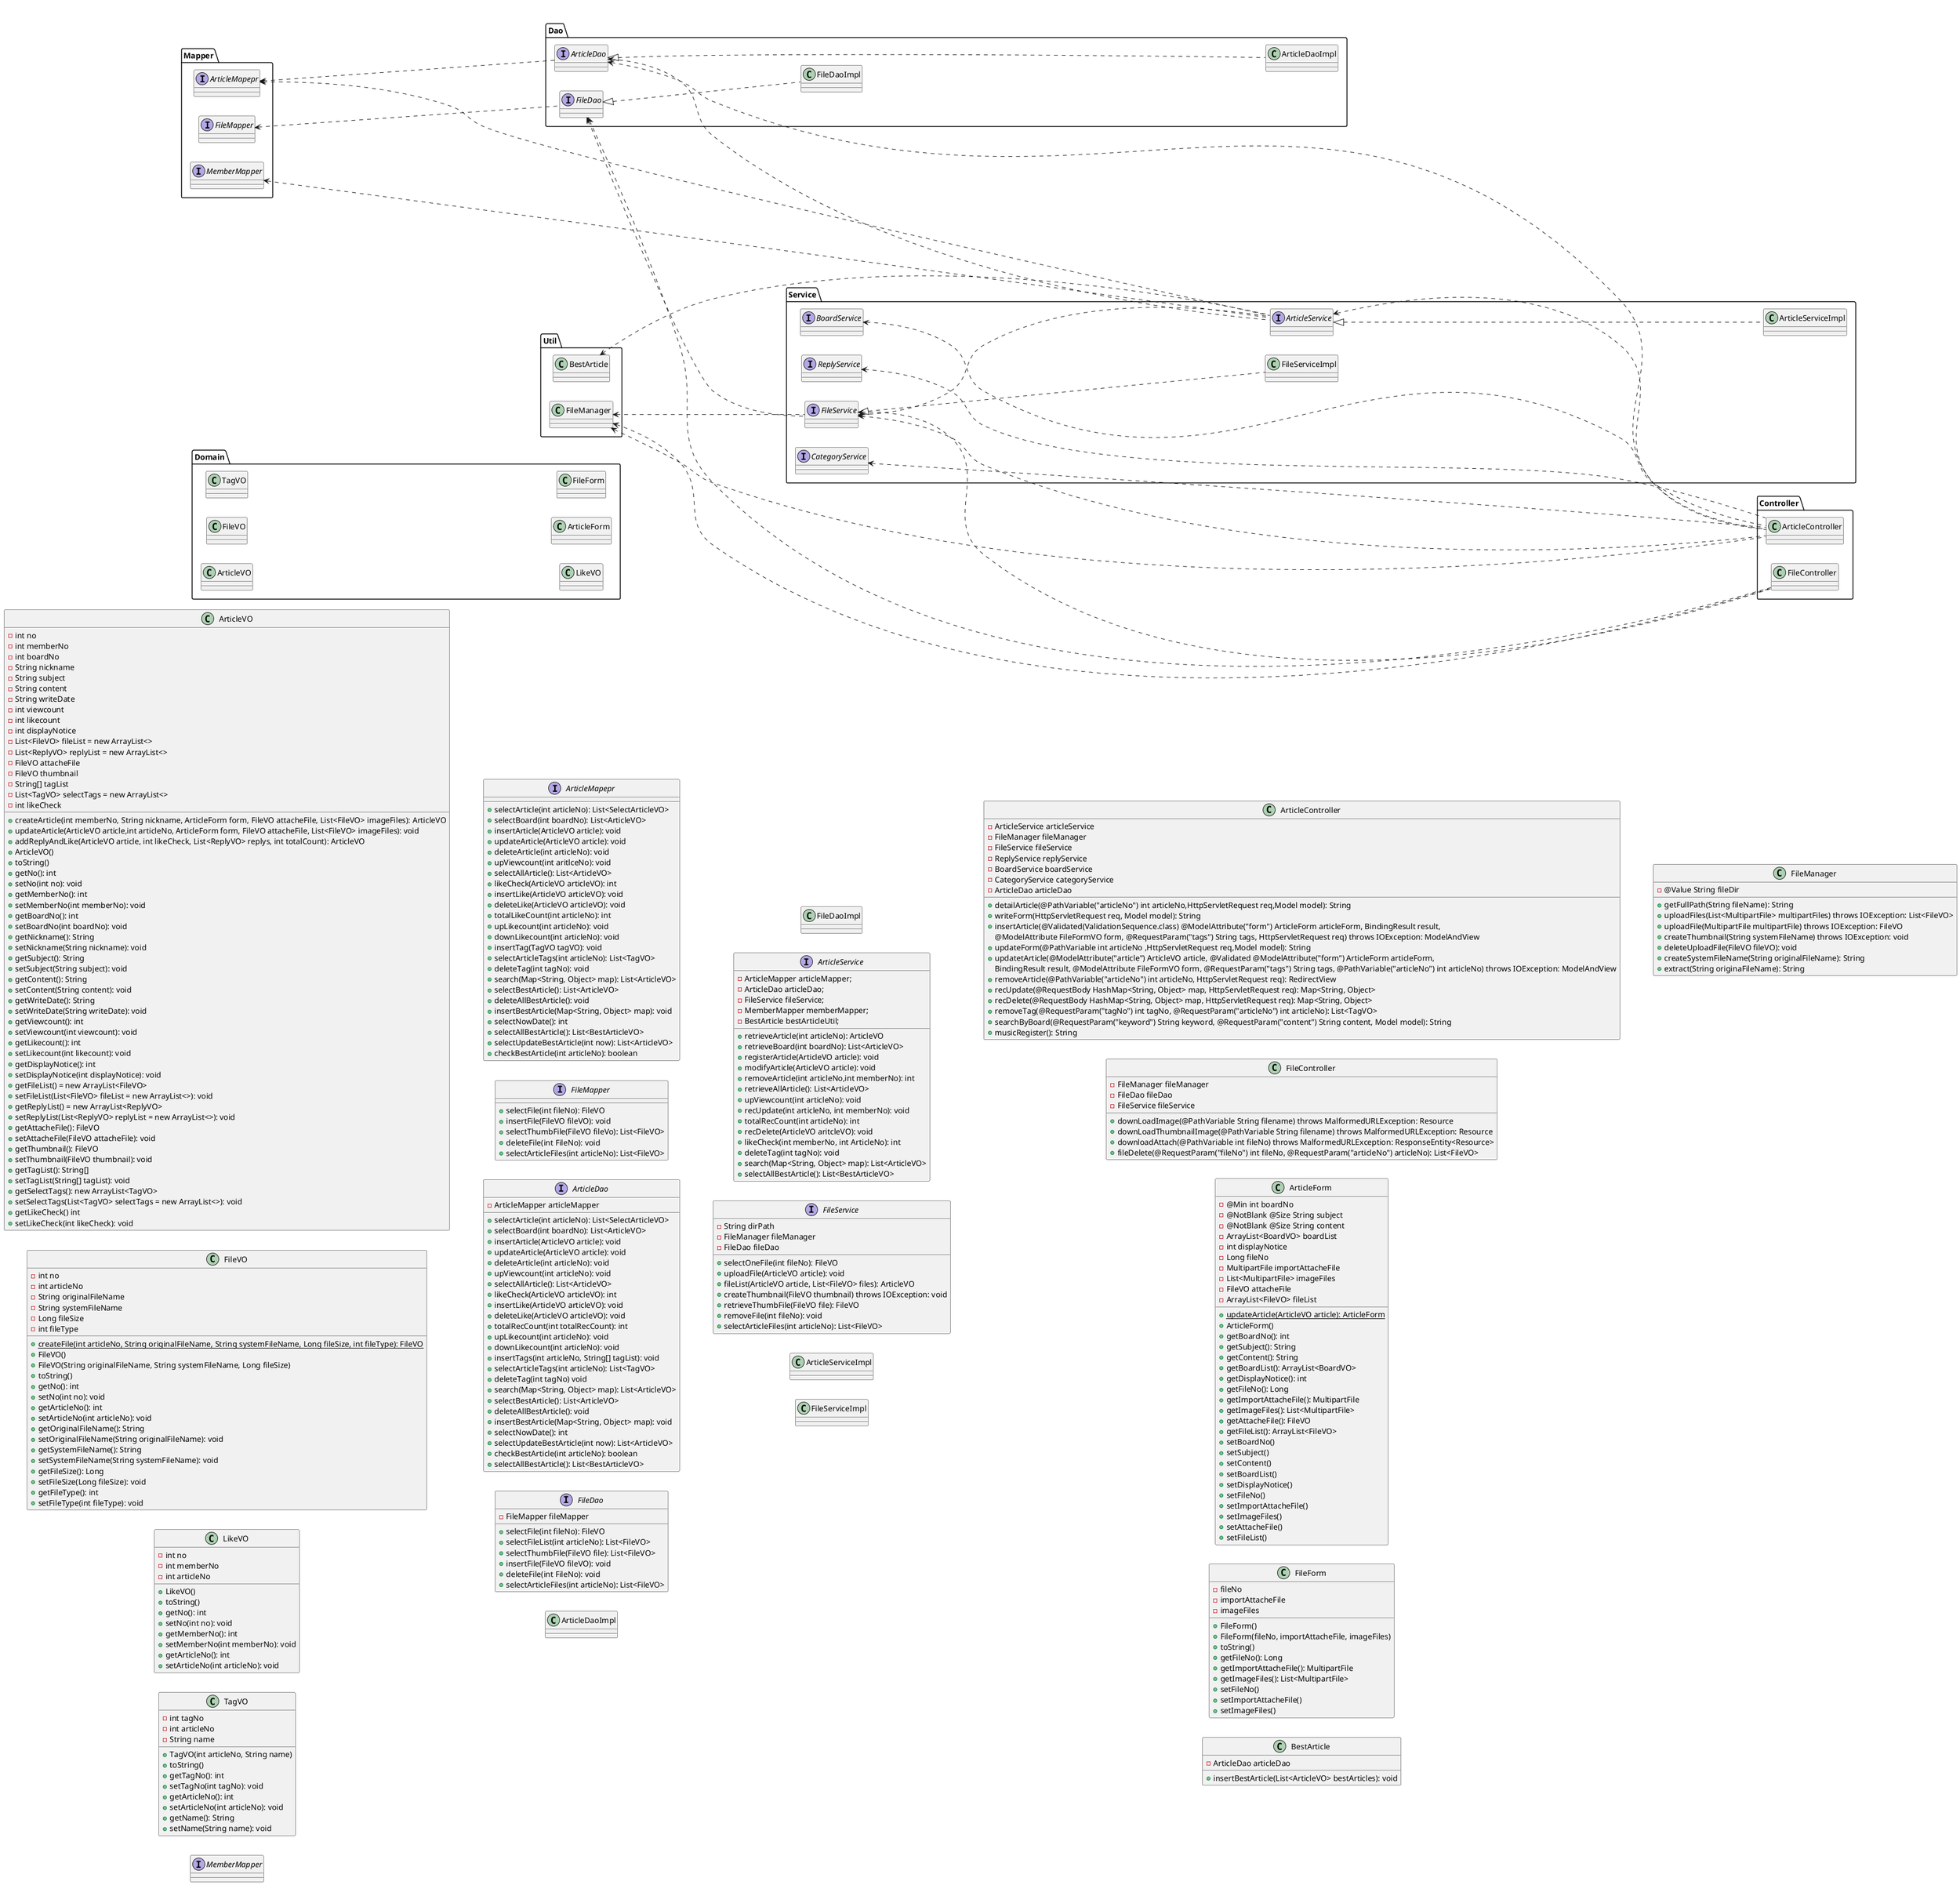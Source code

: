 @startuml
'https://plantuml.com/class-diagram
left to right direction

package "Domain"{
    class ArticleVO
    class FileVO
    class TagVO
    class LikeVO
    class ArticleForm
    class FileForm
}


package "Controller"{
    class ArticleController
    class FileController

}

package "Service"{
    interface ArticleService
    class ArticleServiceImpl
    interface FileService
    class FileServiceImpl
    interface BoardService
    interface ReplyService
    interface CategoryService
}

package "Dao"{
    interface ArticleDao
    class ArticleDaoImpl
    interface FileDao
    class FileDaoImpl
}

package "Mapper"{
   interface ArticleMapepr
   interface FileMapper
   interface MemberMapper
}

package "Util"{
    class FileManager
    class BestArticle
}

ArticleDao <|... ArticleDaoImpl
FileDao <|.. FileDaoImpl

ArticleService <|.. ArticleServiceImpl
FileService <|.. FileServiceImpl

ArticleMapepr <.. ArticleDao
ArticleMapepr <.. ArticleService
MemberMapper <.. ArticleService
FileMapper <.. FileDao

ArticleDao <.. ArticleService
FileService <.. ArticleService
BestArticle <.. ArticleService

FileDao <.. FileService
FileManager <.. FileService

ArticleService <.. ArticleController
FileManager <.. ArticleController
FileService <.. ArticleController
ReplyService <.. ArticleController
BoardService <.. ArticleController
CategoryService <.. ArticleController
ArticleDao <.. ArticleController

FileManager <.. FileController
FileDao <.. FileController
FileService <.. FileController


class ArticleVO{
- int no
- int memberNo
- int boardNo
- String nickname
- String subject
- String content
- String writeDate
- int viewcount
- int likecount
- int displayNotice
- List<FileVO> fileList = new ArrayList<>
- List<ReplyVO> replyList = new ArrayList<>
- FileVO attacheFile
- FileVO thumbnail
- String[] tagList
- List<TagVO> selectTags = new ArrayList<>
- int likeCheck

+ createArticle(int memberNo, String nickname, ArticleForm form, FileVO attacheFile, List<FileVO> imageFiles): ArticleVO
+ updateArticle(ArticleVO article,int articleNo, ArticleForm form, FileVO attacheFile, List<FileVO> imageFiles): void
+ addReplyAndLike(ArticleVO article, int likeCheck, List<ReplyVO> replys, int totalCount): ArticleVO
+ ArticleVO()
+ toString()
+ getNo(): int
+ setNo(int no): void
+ getMemberNo(): int
+ setMemberNo(int memberNo): void
+ getBoardNo(): int
+ setBoardNo(int boardNo): void
+ getNickname(): String
+ setNickname(String nickname): void
+ getSubject(): String
+ setSubject(String subject): void
+ getContent(): String
+ setContent(String content): void
+ getWriteDate(): String
+ setWriteDate(String writeDate): void
+ getViewcount(): int
+ setViewcount(int viewcount): void
+ getLikecount(): int
+ setLikecount(int likecount): void
+ getDisplayNotice(): int
+ setDisplayNotice(int displayNotice): void
+ getFileList() = new ArrayList<FileVO>
+ setFileList(List<FileVO> fileList = new ArrayList<>): void
+ getReplyList() = new ArrayList<ReplyVO>
+ setReplyList(List<ReplyVO> replyList = new ArrayList<>): void
+ getAttacheFile(): FileVO
+ setAttacheFile(FileVO attacheFile): void
+ getThumbnail(): FileVO
+ setThumbnail(FileVO thumbnail): void
+ getTagList(): String[]
+ setTagList(String[] tagList): void
+ getSelectTags(): new ArrayList<TagVO>
+ setSelectTags(List<TagVO> selectTags = new ArrayList<>): void
+ getLikeCheck() int
+ setLikeCheck(int likeCheck): void
}

class FileVO{
- int no
- int articleNo
- String originalFileName
- String systemFileName
- Long fileSize
- int fileType

+ {static} createFile(int articleNo, String originalFileName, String systemFileName, Long fileSize, int fileType): FileVO
+ FileVO()
+ FileVO(String originalFileName, String systemFileName, Long fileSize)
+ toString()
+ getNo(): int
+ setNo(int no): void
+ getArticleNo(): int
+ setArticleNo(int articleNo): void
+ getOriginalFileName(): String
+ setOriginalFileName(String originalFileName): void
+ getSystemFileName(): String
+ setSystemFileName(String systemFileName): void
+ getFileSize(): Long
+ setFileSize(Long fileSize): void
+ getFileType(): int
+ setFileType(int fileType): void
}

class LikeVO{
- int no
- int memberNo
- int articleNo

+ LikeVO()
+ toString()
+ getNo(): int
+ setNo(int no): void
+ getMemberNo(): int
+ setMemberNo(int memberNo): void
+ getArticleNo(): int
+ setArticleNo(int articleNo): void
}

class TagVO{
- int tagNo
- int articleNo
- String name

+ TagVO(int articleNo, String name)
+ toString()
+ getTagNo(): int
+ setTagNo(int tagNo): void
+ getArticleNo(): int
+ setArticleNo(int articleNo): void
+ getName(): String
+ setName(String name): void
}



interface MemberMapper{}

interface ArticleMapepr{
+ selectArticle(int articleNo): List<SelectArticleVO>
+ selectBoard(int boardNo): List<ArticleVO>
+ insertArticle(ArticleVO article): void
+ updateArticle(ArticleVO article): void
+ deleteArticle(int articleNo): void
+ upViewcount(int aritlceNo): void
+ selectAllArticle(): List<ArticleVO>
+ likeCheck(ArticleVO articleVO): int
+ insertLike(ArticleVO articleVO): void
+ deleteLike(ArticleVO articleVO): void
+ totalLikeCount(int articleNo): int
+ upLikecount(int articleNo): void
+ downLikecount(int articleNo): void
+ insertTag(TagVO tagVO): void
+ selectArticleTags(int articleNo): List<TagVO>
+ deleteTag(int tagNo): void
+ search(Map<String, Object> map): List<ArticleVO>
+ selectBestArticle(): List<ArticleVO>
+ deleteAllBestArticle(): void
+ insertBestArticle(Map<String, Object> map): void
+ selectNowDate(): int
+ selectAllBestArticle(): List<BestArticleVO>
+ selectUpdateBestArticle(int now): List<ArticleVO>
+ checkBestArticle(int articleNo): boolean
}

interface FileMapper{
+ selectFile(int fileNo): FileVO
+ insertFile(FileVO fileVO): void
+ selectThumbFile(FileVO fileVo): List<FileVO>
+ deleteFile(int FileNo): void
+ selectArticleFiles(int articleNo): List<FileVO>
}




interface ArticleDao{
- ArticleMapper articleMapper

+ selectArticle(int articleNo): List<SelectArticleVO>
+ selectBoard(int boardNo): List<ArticleVO>
+ insertArticle(ArticleVO article): void
+ updateArticle(ArticleVO article): void
+ deleteArticle(int articleNo): void
+ upViewcount(int articleNo): void
+ selectAllArticle(): List<ArticleVO>
+ likeCheck(ArticleVO articleVO): int
+ insertLike(ArticleVO articleVO): void
+ deleteLike(ArticleVO articleVO): void
+ totalRecCount(int totalRecCount): int
+ upLikecount(int articleNo): void
+ downLikecount(int articleNo): void
+ insertTags(int articleNo, String[] tagList): void
+ selectArticleTags(int articleNo): List<TagVO>
+ deleteTag(int tagNo) void
+ search(Map<String, Object> map): List<ArticleVO>
+ selectBestArticle(): List<ArticleVO>
+ deleteAllBestArticle(): void
+ insertBestArticle(Map<String, Object> map): void
+ selectNowDate(): int
+ selectUpdateBestArticle(int now): List<ArticleVO>
+ checkBestArticle(int articleNo): boolean
+ selectAllBestArticle(): List<BestArticleVO>
}



interface FileDao{
- FileMapper fileMapper

+ selectFile(int fileNo): FileVO
+ selectFileList(int articleNo): List<FileVO>
+ selectThumbFile(FileVO file): List<FileVO>
+ insertFile(FileVO fileVO): void
+ deleteFile(int FileNo): void
+ selectArticleFiles(int articleNo): List<FileVO>
}

class ArticleDaoImpl
class FileDaoImpl

interface ArticleService{
- ArticleMapper articleMapper;
- ArticleDao articleDao;
- FileService fileService;
- MemberMapper memberMapper;
- BestArticle bestArticleUtil;

+ retrieveArticle(int articleNo): ArticleVO
+ retrieveBoard(int boardNo): List<ArticleVO>
+ registerArticle(ArticleVO article): void
+ modifyArticle(ArticleVO article): void
+ removeArticle(int articleNo,int memberNo): int
+ retrieveAllArticle(): List<ArticleVO>
+ upViewcount(int articleNo): void
+ recUpdate(int articleNo, int memberNo): void
+ totalRecCount(int articleNo): int
+ recDelete(ArticleVO aritcleVO): void
+ likeCheck(int memberNo, int ArticleNo): int
+ deleteTag(int tagNo): void
+ search(Map<String, Object> map): List<ArticleVO>
+ selectAllBestArticle(): List<BestArticleVO>
}

interface FileService{
- String dirPath
- FileManager fileManager
- FileDao fileDao

+ selectOneFile(int fileNo): FileVO
+ uploadFile(ArticleVO article): void
+ fileList(ArticleVO article, List<FileVO> files): ArticleVO
+ createThumbnail(FileVO thumbnail) throws IOException: void
+ retrieveThumbFile(FileVO file): FileVO
+ removeFile(int fileNo): void
+ selectArticleFiles(int articleNo): List<FileVO>
}

class ArticleServiceImpl
class FileServiceImpl

class ArticleController{
- ArticleService articleService
- FileManager fileManager
- FileService fileService
- ReplyService replyService
- BoardService boardService
- CategoryService categoryService
- ArticleDao articleDao

+ detailArticle(@PathVariable("articleNo") int articleNo,HttpServletRequest req,Model model): String
+ writeForm(HttpServletRequest req, Model model): String
+ insertArticle(@Validated(ValidationSequence.class) @ModelAttribute("form") ArticleForm articleForm, BindingResult result,
 @ModelAttribute FileFormVO form, @RequestParam("tags") String tags, HttpServletRequest req) throws IOException: ModelAndView
+ updateForm(@PathVariable int articleNo ,HttpServletRequest req,Model model): String
+ updatetArticle(@ModelAttribute("article") ArticleVO article, @Validated @ModelAttribute("form") ArticleForm articleForm,
 BindingResult result, @ModelAttribute FileFormVO form, @RequestParam("tags") String tags, @PathVariable("articleNo") int articleNo) throws IOException: ModelAndView
+ removeArticle(@PathVariable("articleNo") int articleNo, HttpServletRequest req): RedirectView
+ recUpdate(@RequestBody HashMap<String, Object> map, HttpServletRequest req): Map<String, Object>
+ recDelete(@RequestBody HashMap<String, Object> map, HttpServletRequest req): Map<String, Object>
+ removeTag(@RequestParam("tagNo") int tagNo, @RequestParam("articleNo") int articleNo): List<TagVO>
+ searchByBoard(@RequestParam("keyword") String keyword, @RequestParam("content") String content, Model model): String
+ musicRegister(): String
}

class FileController{
- FileManager fileManager
- FileDao fileDao
- FileService fileService

+ downLoadImage(@PathVariable String filename) throws MalformedURLException: Resource
+ downLoadThumbnailImage(@PathVariable String filename) throws MalformedURLException: Resource
+ downloadAttach(@PathVariable int fileNo) throws MalformedURLException: ResponseEntity<Resource>
+ fileDelete(@RequestParam("fileNo") int fileNo, @RequestParam("articleNo") articleNo): List<FileVO>
}

class ArticleForm{
- @Min int boardNo
- @NotBlank @Size String subject
- @NotBlank @Size String content
- ArrayList<BoardVO> boardList
- int displayNotice
- Long fileNo
- MultipartFile importAttacheFile
- List<MultipartFile> imageFiles
- FileVO attacheFile
- ArrayList<FileVO> fileList

+ {static} updateArticle(ArticleVO article): ArticleForm
+ ArticleForm()
+getBoardNo(): int
+getSubject(): String
+getContent(): String
+getBoardList(): ArrayList<BoardVO>
+getDisplayNotice(): int
+getFileNo(): Long
+getImportAttacheFile(): MultipartFile
+getImageFiles(): List<MultipartFile>
+getAttacheFile(): FileVO
+getFileList(): ArrayList<FileVO>
+setBoardNo()
+setSubject()
+setContent()
+setBoardList()
+setDisplayNotice()
+setFileNo()
+setImportAttacheFile()
+setImageFiles()
+setAttacheFile()
+setFileList()
}

class FileForm{
- fileNo
- importAttacheFile
- imageFiles

+ FileForm()
+ FileForm(fileNo, importAttacheFile, imageFiles)
+ toString()
+ getFileNo(): Long
+ getImportAttacheFile(): MultipartFile
+ getImageFiles(): List<MultipartFile>
+ setFileNo()
+ setImportAttacheFile()
+ setImageFiles()
}

class BestArticle{
- ArticleDao articleDao
+ insertBestArticle(List<ArticleVO> bestArticles): void
}

class FileManager{
- @Value String fileDir

+ getFullPath(String fileName): String
+ uploadFiles(List<MultipartFile> multipartFiles) throws IOException: List<FileVO>
+ uploadFile(MultipartFile multipartFile) throws IOException: FileVO
+ createThumbnail(String systemFileName) throws IOException: void
+ deleteUploadFile(FileVO fileVO): void
+ createSystemFileName(String originalFileName): String
+ extract(String originaFileName): String

}
@enduml